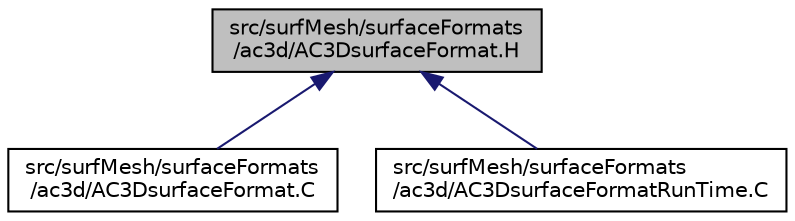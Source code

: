 digraph "src/surfMesh/surfaceFormats/ac3d/AC3DsurfaceFormat.H"
{
  bgcolor="transparent";
  edge [fontname="Helvetica",fontsize="10",labelfontname="Helvetica",labelfontsize="10"];
  node [fontname="Helvetica",fontsize="10",shape=record];
  Node1 [label="src/surfMesh/surfaceFormats\l/ac3d/AC3DsurfaceFormat.H",height=0.2,width=0.4,color="black", fillcolor="grey75", style="filled", fontcolor="black"];
  Node1 -> Node2 [dir="back",color="midnightblue",fontsize="10",style="solid",fontname="Helvetica"];
  Node2 [label="src/surfMesh/surfaceFormats\l/ac3d/AC3DsurfaceFormat.C",height=0.2,width=0.4,color="black",URL="$a09972.html"];
  Node1 -> Node3 [dir="back",color="midnightblue",fontsize="10",style="solid",fontname="Helvetica"];
  Node3 [label="src/surfMesh/surfaceFormats\l/ac3d/AC3DsurfaceFormatRunTime.C",height=0.2,width=0.4,color="black",URL="$a09977.html"];
}

